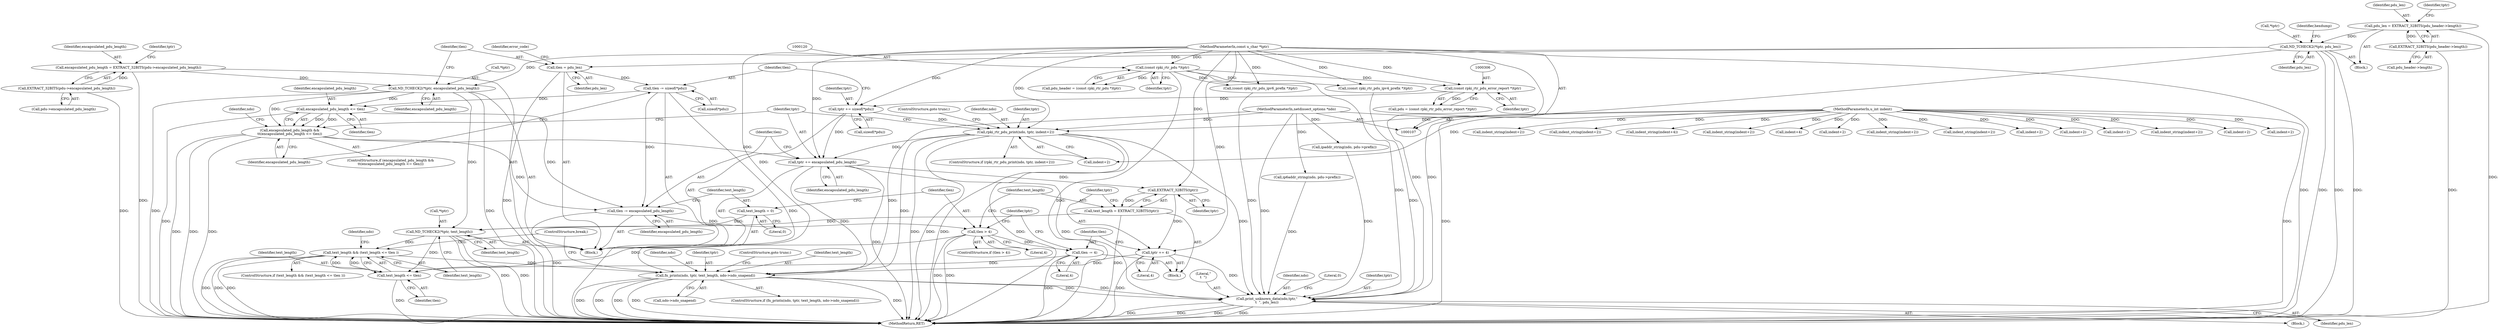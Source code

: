 digraph "1_tcpdump_83c64fce3a5226b080e535f5131a8a318f30e79b@pointer" {
"1000428" [label="(Call,fn_printn(ndo, tptr, text_length, ndo->ndo_snapend))"];
"1000376" [label="(Call,rpki_rtr_pdu_print(ndo, tptr, indent+2))"];
"1000108" [label="(MethodParameterIn,netdissect_options *ndo)"];
"1000349" [label="(Call,tptr += sizeof(*pdu))"];
"1000305" [label="(Call,(const rpki_rtr_pdu_error_report *)tptr)"];
"1000119" [label="(Call,(const rpki_rtr_pdu *)tptr)"];
"1000109" [label="(MethodParameterIn,const u_char *tptr)"];
"1000110" [label="(MethodParameterIn,u_int indent)"];
"1000383" [label="(Call,tptr += encapsulated_pdu_length)"];
"1000360" [label="(Call,encapsulated_pdu_length &&\n\t\t(encapsulated_pdu_length <= tlen))"];
"1000362" [label="(Call,encapsulated_pdu_length <= tlen)"];
"1000314" [label="(Call,ND_TCHECK2(*tptr, encapsulated_pdu_length))"];
"1000133" [label="(Call,ND_TCHECK2(*tptr, pdu_len))"];
"1000127" [label="(Call,pdu_len = EXTRACT_32BITS(pdu_header->length))"];
"1000129" [label="(Call,EXTRACT_32BITS(pdu_header->length))"];
"1000308" [label="(Call,encapsulated_pdu_length = EXTRACT_32BITS(pdu->encapsulated_pdu_length))"];
"1000310" [label="(Call,EXTRACT_32BITS(pdu->encapsulated_pdu_length))"];
"1000354" [label="(Call,tlen -= sizeof(*pdu))"];
"1000318" [label="(Call,tlen = pdu_len)"];
"1000401" [label="(Call,tptr += 4)"];
"1000399" [label="(Call,EXTRACT_32BITS(tptr))"];
"1000412" [label="(Call,text_length && (text_length <= tlen ))"];
"1000407" [label="(Call,ND_TCHECK2(*tptr, text_length))"];
"1000397" [label="(Call,text_length = EXTRACT_32BITS(tptr))"];
"1000389" [label="(Call,text_length = 0)"];
"1000414" [label="(Call,text_length <= tlen)"];
"1000393" [label="(Call,tlen > 4)"];
"1000386" [label="(Call,tlen -= encapsulated_pdu_length)"];
"1000404" [label="(Call,tlen -= 4)"];
"1000454" [label="(Call,print_unknown_data(ndo,tptr,\"\n\t  \", pdu_len))"];
"1000385" [label="(Identifier,encapsulated_pdu_length)"];
"1000464" [label="(MethodReturn,RET)"];
"1000349" [label="(Call,tptr += sizeof(*pdu))"];
"1000315" [label="(Call,*tptr)"];
"1000128" [label="(Identifier,pdu_len)"];
"1000311" [label="(Call,pdu->encapsulated_pdu_length)"];
"1000362" [label="(Call,encapsulated_pdu_length <= tlen)"];
"1000314" [label="(Call,ND_TCHECK2(*tptr, encapsulated_pdu_length))"];
"1000270" [label="(Call,indent+2)"];
"1000386" [label="(Call,tlen -= encapsulated_pdu_length)"];
"1000117" [label="(Call,pdu_header = (const rpki_rtr_pdu *)tptr)"];
"1000219" [label="(Call,(const rpki_rtr_pdu_ipv4_prefix *)tptr)"];
"1000390" [label="(Identifier,text_length)"];
"1000404" [label="(Call,tlen -= 4)"];
"1000460" [label="(Literal,0)"];
"1000402" [label="(Identifier,tptr)"];
"1000410" [label="(Identifier,text_length)"];
"1000228" [label="(Call,indent_string(indent+2))"];
"1000233" [label="(Call,ipaddr_string(ndo, pdu->prefix))"];
"1000454" [label="(Call,print_unknown_data(ndo,tptr,\"\n\t  \", pdu_len))"];
"1000179" [label="(Call,indent_string(indent+2))"];
"1000356" [label="(Call,sizeof(*pdu))"];
"1000431" [label="(Identifier,text_length)"];
"1000395" [label="(Literal,4)"];
"1000379" [label="(Call,indent+2)"];
"1000456" [label="(Identifier,tptr)"];
"1000319" [label="(Identifier,tlen)"];
"1000401" [label="(Call,tptr += 4)"];
"1000297" [label="(Block,)"];
"1000371" [label="(Call,indent_string(indent+4))"];
"1000398" [label="(Identifier,text_length)"];
"1000458" [label="(Identifier,pdu_len)"];
"1000109" [label="(MethodParameterIn,const u_char *tptr)"];
"1000414" [label="(Call,text_length <= tlen)"];
"1000453" [label="(Block,)"];
"1000432" [label="(Call,ndo->ndo_snapend)"];
"1000406" [label="(Literal,4)"];
"1000119" [label="(Call,(const rpki_rtr_pdu *)tptr)"];
"1000457" [label="(Literal,\"\n\t  \")"];
"1000136" [label="(Identifier,pdu_len)"];
"1000309" [label="(Identifier,encapsulated_pdu_length)"];
"1000308" [label="(Call,encapsulated_pdu_length = EXTRACT_32BITS(pdu->encapsulated_pdu_length))"];
"1000375" [label="(ControlStructure,if (rpki_rtr_pdu_print(ndo, tptr, indent+2)))"];
"1000423" [label="(Call,indent_string(indent+2))"];
"1000407" [label="(Call,ND_TCHECK2(*tptr, text_length))"];
"1000428" [label="(Call,fn_printn(ndo, tptr, text_length, ndo->ndo_snapend))"];
"1000400" [label="(Identifier,tptr)"];
"1000383" [label="(Call,tptr += encapsulated_pdu_length)"];
"1000260" [label="(Call,(const rpki_rtr_pdu_ipv6_prefix *)tptr)"];
"1000361" [label="(Identifier,encapsulated_pdu_length)"];
"1000405" [label="(Identifier,tlen)"];
"1000378" [label="(Identifier,tptr)"];
"1000310" [label="(Call,EXTRACT_32BITS(pdu->encapsulated_pdu_length))"];
"1000351" [label="(Call,sizeof(*pdu))"];
"1000318" [label="(Call,tlen = pdu_len)"];
"1000436" [label="(ControlStructure,break;)"];
"1000387" [label="(Identifier,tlen)"];
"1000427" [label="(ControlStructure,if (fn_printn(ndo, tptr, text_length, ndo->ndo_snapend)))"];
"1000130" [label="(Call,pdu_header->length)"];
"1000360" [label="(Call,encapsulated_pdu_length &&\n\t\t(encapsulated_pdu_length <= tlen))"];
"1000372" [label="(Call,indent+4)"];
"1000303" [label="(Call,pdu = (const rpki_rtr_pdu_error_report *)tptr)"];
"1000111" [label="(Block,)"];
"1000204" [label="(Call,indent+2)"];
"1000110" [label="(MethodParameterIn,u_int indent)"];
"1000305" [label="(Call,(const rpki_rtr_pdu_error_report *)tptr)"];
"1000359" [label="(ControlStructure,if (encapsulated_pdu_length &&\n\t\t(encapsulated_pdu_length <= tlen)))"];
"1000337" [label="(Call,indent_string(indent+2))"];
"1000108" [label="(MethodParameterIn,netdissect_options *ndo)"];
"1000354" [label="(Call,tlen -= sizeof(*pdu))"];
"1000320" [label="(Identifier,pdu_len)"];
"1000376" [label="(Call,rpki_rtr_pdu_print(ndo, tptr, indent+2))"];
"1000393" [label="(Call,tlen > 4)"];
"1000409" [label="(Identifier,tptr)"];
"1000133" [label="(Call,ND_TCHECK2(*tptr, pdu_len))"];
"1000127" [label="(Call,pdu_len = EXTRACT_32BITS(pdu_header->length))"];
"1000269" [label="(Call,indent_string(indent+2))"];
"1000338" [label="(Call,indent+2)"];
"1000368" [label="(Identifier,ndo)"];
"1000274" [label="(Call,ip6addr_string(ndo, pdu->prefix))"];
"1000134" [label="(Call,*tptr)"];
"1000408" [label="(Call,*tptr)"];
"1000420" [label="(Identifier,ndo)"];
"1000317" [label="(Identifier,encapsulated_pdu_length)"];
"1000394" [label="(Identifier,tlen)"];
"1000403" [label="(Literal,4)"];
"1000389" [label="(Call,text_length = 0)"];
"1000121" [label="(Identifier,tptr)"];
"1000384" [label="(Identifier,tptr)"];
"1000392" [label="(ControlStructure,if (tlen > 4))"];
"1000364" [label="(Identifier,tlen)"];
"1000388" [label="(Identifier,encapsulated_pdu_length)"];
"1000382" [label="(ControlStructure,goto trunc;)"];
"1000307" [label="(Identifier,tptr)"];
"1000413" [label="(Identifier,text_length)"];
"1000355" [label="(Identifier,tlen)"];
"1000316" [label="(Identifier,tptr)"];
"1000411" [label="(ControlStructure,if (text_length && (text_length <= tlen )))"];
"1000424" [label="(Call,indent+2)"];
"1000416" [label="(Identifier,tlen)"];
"1000180" [label="(Call,indent+2)"];
"1000138" [label="(Identifier,hexdump)"];
"1000135" [label="(Identifier,tptr)"];
"1000203" [label="(Call,indent_string(indent+2))"];
"1000391" [label="(Literal,0)"];
"1000129" [label="(Call,EXTRACT_32BITS(pdu_header->length))"];
"1000396" [label="(Block,)"];
"1000229" [label="(Call,indent+2)"];
"1000377" [label="(Identifier,ndo)"];
"1000429" [label="(Identifier,ndo)"];
"1000322" [label="(Identifier,error_code)"];
"1000397" [label="(Call,text_length = EXTRACT_32BITS(tptr))"];
"1000350" [label="(Identifier,tptr)"];
"1000399" [label="(Call,EXTRACT_32BITS(tptr))"];
"1000430" [label="(Identifier,tptr)"];
"1000412" [label="(Call,text_length && (text_length <= tlen ))"];
"1000455" [label="(Identifier,ndo)"];
"1000415" [label="(Identifier,text_length)"];
"1000363" [label="(Identifier,encapsulated_pdu_length)"];
"1000435" [label="(ControlStructure,goto trunc;)"];
"1000428" -> "1000427"  [label="AST: "];
"1000428" -> "1000432"  [label="CFG: "];
"1000429" -> "1000428"  [label="AST: "];
"1000430" -> "1000428"  [label="AST: "];
"1000431" -> "1000428"  [label="AST: "];
"1000432" -> "1000428"  [label="AST: "];
"1000435" -> "1000428"  [label="CFG: "];
"1000436" -> "1000428"  [label="CFG: "];
"1000428" -> "1000464"  [label="DDG: "];
"1000428" -> "1000464"  [label="DDG: "];
"1000428" -> "1000464"  [label="DDG: "];
"1000428" -> "1000464"  [label="DDG: "];
"1000428" -> "1000464"  [label="DDG: "];
"1000376" -> "1000428"  [label="DDG: "];
"1000108" -> "1000428"  [label="DDG: "];
"1000383" -> "1000428"  [label="DDG: "];
"1000401" -> "1000428"  [label="DDG: "];
"1000109" -> "1000428"  [label="DDG: "];
"1000412" -> "1000428"  [label="DDG: "];
"1000428" -> "1000454"  [label="DDG: "];
"1000428" -> "1000454"  [label="DDG: "];
"1000376" -> "1000375"  [label="AST: "];
"1000376" -> "1000379"  [label="CFG: "];
"1000377" -> "1000376"  [label="AST: "];
"1000378" -> "1000376"  [label="AST: "];
"1000379" -> "1000376"  [label="AST: "];
"1000382" -> "1000376"  [label="CFG: "];
"1000384" -> "1000376"  [label="CFG: "];
"1000376" -> "1000464"  [label="DDG: "];
"1000376" -> "1000464"  [label="DDG: "];
"1000376" -> "1000464"  [label="DDG: "];
"1000376" -> "1000464"  [label="DDG: "];
"1000108" -> "1000376"  [label="DDG: "];
"1000349" -> "1000376"  [label="DDG: "];
"1000109" -> "1000376"  [label="DDG: "];
"1000110" -> "1000376"  [label="DDG: "];
"1000376" -> "1000383"  [label="DDG: "];
"1000376" -> "1000454"  [label="DDG: "];
"1000108" -> "1000107"  [label="AST: "];
"1000108" -> "1000464"  [label="DDG: "];
"1000108" -> "1000233"  [label="DDG: "];
"1000108" -> "1000274"  [label="DDG: "];
"1000108" -> "1000454"  [label="DDG: "];
"1000349" -> "1000297"  [label="AST: "];
"1000349" -> "1000351"  [label="CFG: "];
"1000350" -> "1000349"  [label="AST: "];
"1000351" -> "1000349"  [label="AST: "];
"1000355" -> "1000349"  [label="CFG: "];
"1000305" -> "1000349"  [label="DDG: "];
"1000109" -> "1000349"  [label="DDG: "];
"1000349" -> "1000383"  [label="DDG: "];
"1000305" -> "1000303"  [label="AST: "];
"1000305" -> "1000307"  [label="CFG: "];
"1000306" -> "1000305"  [label="AST: "];
"1000307" -> "1000305"  [label="AST: "];
"1000303" -> "1000305"  [label="CFG: "];
"1000305" -> "1000303"  [label="DDG: "];
"1000119" -> "1000305"  [label="DDG: "];
"1000109" -> "1000305"  [label="DDG: "];
"1000119" -> "1000117"  [label="AST: "];
"1000119" -> "1000121"  [label="CFG: "];
"1000120" -> "1000119"  [label="AST: "];
"1000121" -> "1000119"  [label="AST: "];
"1000117" -> "1000119"  [label="CFG: "];
"1000119" -> "1000464"  [label="DDG: "];
"1000119" -> "1000117"  [label="DDG: "];
"1000109" -> "1000119"  [label="DDG: "];
"1000119" -> "1000219"  [label="DDG: "];
"1000119" -> "1000260"  [label="DDG: "];
"1000119" -> "1000454"  [label="DDG: "];
"1000109" -> "1000107"  [label="AST: "];
"1000109" -> "1000464"  [label="DDG: "];
"1000109" -> "1000219"  [label="DDG: "];
"1000109" -> "1000260"  [label="DDG: "];
"1000109" -> "1000383"  [label="DDG: "];
"1000109" -> "1000399"  [label="DDG: "];
"1000109" -> "1000401"  [label="DDG: "];
"1000109" -> "1000454"  [label="DDG: "];
"1000110" -> "1000107"  [label="AST: "];
"1000110" -> "1000464"  [label="DDG: "];
"1000110" -> "1000179"  [label="DDG: "];
"1000110" -> "1000180"  [label="DDG: "];
"1000110" -> "1000203"  [label="DDG: "];
"1000110" -> "1000204"  [label="DDG: "];
"1000110" -> "1000228"  [label="DDG: "];
"1000110" -> "1000229"  [label="DDG: "];
"1000110" -> "1000269"  [label="DDG: "];
"1000110" -> "1000270"  [label="DDG: "];
"1000110" -> "1000337"  [label="DDG: "];
"1000110" -> "1000338"  [label="DDG: "];
"1000110" -> "1000371"  [label="DDG: "];
"1000110" -> "1000372"  [label="DDG: "];
"1000110" -> "1000379"  [label="DDG: "];
"1000110" -> "1000423"  [label="DDG: "];
"1000110" -> "1000424"  [label="DDG: "];
"1000383" -> "1000297"  [label="AST: "];
"1000383" -> "1000385"  [label="CFG: "];
"1000384" -> "1000383"  [label="AST: "];
"1000385" -> "1000383"  [label="AST: "];
"1000387" -> "1000383"  [label="CFG: "];
"1000383" -> "1000464"  [label="DDG: "];
"1000360" -> "1000383"  [label="DDG: "];
"1000383" -> "1000399"  [label="DDG: "];
"1000383" -> "1000454"  [label="DDG: "];
"1000360" -> "1000359"  [label="AST: "];
"1000360" -> "1000361"  [label="CFG: "];
"1000360" -> "1000362"  [label="CFG: "];
"1000361" -> "1000360"  [label="AST: "];
"1000362" -> "1000360"  [label="AST: "];
"1000368" -> "1000360"  [label="CFG: "];
"1000384" -> "1000360"  [label="CFG: "];
"1000360" -> "1000464"  [label="DDG: "];
"1000360" -> "1000464"  [label="DDG: "];
"1000360" -> "1000464"  [label="DDG: "];
"1000362" -> "1000360"  [label="DDG: "];
"1000362" -> "1000360"  [label="DDG: "];
"1000314" -> "1000360"  [label="DDG: "];
"1000360" -> "1000386"  [label="DDG: "];
"1000362" -> "1000364"  [label="CFG: "];
"1000363" -> "1000362"  [label="AST: "];
"1000364" -> "1000362"  [label="AST: "];
"1000362" -> "1000464"  [label="DDG: "];
"1000314" -> "1000362"  [label="DDG: "];
"1000354" -> "1000362"  [label="DDG: "];
"1000362" -> "1000386"  [label="DDG: "];
"1000314" -> "1000297"  [label="AST: "];
"1000314" -> "1000317"  [label="CFG: "];
"1000315" -> "1000314"  [label="AST: "];
"1000317" -> "1000314"  [label="AST: "];
"1000319" -> "1000314"  [label="CFG: "];
"1000314" -> "1000464"  [label="DDG: "];
"1000314" -> "1000464"  [label="DDG: "];
"1000133" -> "1000314"  [label="DDG: "];
"1000308" -> "1000314"  [label="DDG: "];
"1000314" -> "1000407"  [label="DDG: "];
"1000133" -> "1000111"  [label="AST: "];
"1000133" -> "1000136"  [label="CFG: "];
"1000134" -> "1000133"  [label="AST: "];
"1000136" -> "1000133"  [label="AST: "];
"1000138" -> "1000133"  [label="CFG: "];
"1000133" -> "1000464"  [label="DDG: "];
"1000133" -> "1000464"  [label="DDG: "];
"1000133" -> "1000464"  [label="DDG: "];
"1000127" -> "1000133"  [label="DDG: "];
"1000133" -> "1000318"  [label="DDG: "];
"1000133" -> "1000454"  [label="DDG: "];
"1000127" -> "1000111"  [label="AST: "];
"1000127" -> "1000129"  [label="CFG: "];
"1000128" -> "1000127"  [label="AST: "];
"1000129" -> "1000127"  [label="AST: "];
"1000135" -> "1000127"  [label="CFG: "];
"1000127" -> "1000464"  [label="DDG: "];
"1000129" -> "1000127"  [label="DDG: "];
"1000129" -> "1000130"  [label="CFG: "];
"1000130" -> "1000129"  [label="AST: "];
"1000129" -> "1000464"  [label="DDG: "];
"1000308" -> "1000297"  [label="AST: "];
"1000308" -> "1000310"  [label="CFG: "];
"1000309" -> "1000308"  [label="AST: "];
"1000310" -> "1000308"  [label="AST: "];
"1000316" -> "1000308"  [label="CFG: "];
"1000308" -> "1000464"  [label="DDG: "];
"1000310" -> "1000308"  [label="DDG: "];
"1000310" -> "1000311"  [label="CFG: "];
"1000311" -> "1000310"  [label="AST: "];
"1000310" -> "1000464"  [label="DDG: "];
"1000354" -> "1000297"  [label="AST: "];
"1000354" -> "1000356"  [label="CFG: "];
"1000355" -> "1000354"  [label="AST: "];
"1000356" -> "1000354"  [label="AST: "];
"1000361" -> "1000354"  [label="CFG: "];
"1000354" -> "1000464"  [label="DDG: "];
"1000318" -> "1000354"  [label="DDG: "];
"1000354" -> "1000386"  [label="DDG: "];
"1000318" -> "1000297"  [label="AST: "];
"1000318" -> "1000320"  [label="CFG: "];
"1000319" -> "1000318"  [label="AST: "];
"1000320" -> "1000318"  [label="AST: "];
"1000322" -> "1000318"  [label="CFG: "];
"1000318" -> "1000464"  [label="DDG: "];
"1000401" -> "1000396"  [label="AST: "];
"1000401" -> "1000403"  [label="CFG: "];
"1000402" -> "1000401"  [label="AST: "];
"1000403" -> "1000401"  [label="AST: "];
"1000405" -> "1000401"  [label="CFG: "];
"1000401" -> "1000464"  [label="DDG: "];
"1000399" -> "1000401"  [label="DDG: "];
"1000401" -> "1000454"  [label="DDG: "];
"1000399" -> "1000397"  [label="AST: "];
"1000399" -> "1000400"  [label="CFG: "];
"1000400" -> "1000399"  [label="AST: "];
"1000397" -> "1000399"  [label="CFG: "];
"1000399" -> "1000397"  [label="DDG: "];
"1000412" -> "1000411"  [label="AST: "];
"1000412" -> "1000413"  [label="CFG: "];
"1000412" -> "1000414"  [label="CFG: "];
"1000413" -> "1000412"  [label="AST: "];
"1000414" -> "1000412"  [label="AST: "];
"1000420" -> "1000412"  [label="CFG: "];
"1000436" -> "1000412"  [label="CFG: "];
"1000412" -> "1000464"  [label="DDG: "];
"1000412" -> "1000464"  [label="DDG: "];
"1000412" -> "1000464"  [label="DDG: "];
"1000407" -> "1000412"  [label="DDG: "];
"1000414" -> "1000412"  [label="DDG: "];
"1000414" -> "1000412"  [label="DDG: "];
"1000407" -> "1000297"  [label="AST: "];
"1000407" -> "1000410"  [label="CFG: "];
"1000408" -> "1000407"  [label="AST: "];
"1000410" -> "1000407"  [label="AST: "];
"1000413" -> "1000407"  [label="CFG: "];
"1000407" -> "1000464"  [label="DDG: "];
"1000407" -> "1000464"  [label="DDG: "];
"1000397" -> "1000407"  [label="DDG: "];
"1000389" -> "1000407"  [label="DDG: "];
"1000407" -> "1000414"  [label="DDG: "];
"1000397" -> "1000396"  [label="AST: "];
"1000398" -> "1000397"  [label="AST: "];
"1000402" -> "1000397"  [label="CFG: "];
"1000397" -> "1000464"  [label="DDG: "];
"1000389" -> "1000297"  [label="AST: "];
"1000389" -> "1000391"  [label="CFG: "];
"1000390" -> "1000389"  [label="AST: "];
"1000391" -> "1000389"  [label="AST: "];
"1000394" -> "1000389"  [label="CFG: "];
"1000414" -> "1000416"  [label="CFG: "];
"1000415" -> "1000414"  [label="AST: "];
"1000416" -> "1000414"  [label="AST: "];
"1000414" -> "1000464"  [label="DDG: "];
"1000393" -> "1000414"  [label="DDG: "];
"1000404" -> "1000414"  [label="DDG: "];
"1000393" -> "1000392"  [label="AST: "];
"1000393" -> "1000395"  [label="CFG: "];
"1000394" -> "1000393"  [label="AST: "];
"1000395" -> "1000393"  [label="AST: "];
"1000398" -> "1000393"  [label="CFG: "];
"1000409" -> "1000393"  [label="CFG: "];
"1000393" -> "1000464"  [label="DDG: "];
"1000393" -> "1000464"  [label="DDG: "];
"1000386" -> "1000393"  [label="DDG: "];
"1000393" -> "1000404"  [label="DDG: "];
"1000386" -> "1000297"  [label="AST: "];
"1000386" -> "1000388"  [label="CFG: "];
"1000387" -> "1000386"  [label="AST: "];
"1000388" -> "1000386"  [label="AST: "];
"1000390" -> "1000386"  [label="CFG: "];
"1000386" -> "1000464"  [label="DDG: "];
"1000404" -> "1000396"  [label="AST: "];
"1000404" -> "1000406"  [label="CFG: "];
"1000405" -> "1000404"  [label="AST: "];
"1000406" -> "1000404"  [label="AST: "];
"1000409" -> "1000404"  [label="CFG: "];
"1000404" -> "1000464"  [label="DDG: "];
"1000454" -> "1000453"  [label="AST: "];
"1000454" -> "1000458"  [label="CFG: "];
"1000455" -> "1000454"  [label="AST: "];
"1000456" -> "1000454"  [label="AST: "];
"1000457" -> "1000454"  [label="AST: "];
"1000458" -> "1000454"  [label="AST: "];
"1000460" -> "1000454"  [label="CFG: "];
"1000454" -> "1000464"  [label="DDG: "];
"1000454" -> "1000464"  [label="DDG: "];
"1000454" -> "1000464"  [label="DDG: "];
"1000454" -> "1000464"  [label="DDG: "];
"1000274" -> "1000454"  [label="DDG: "];
"1000233" -> "1000454"  [label="DDG: "];
"1000219" -> "1000454"  [label="DDG: "];
"1000260" -> "1000454"  [label="DDG: "];
}
